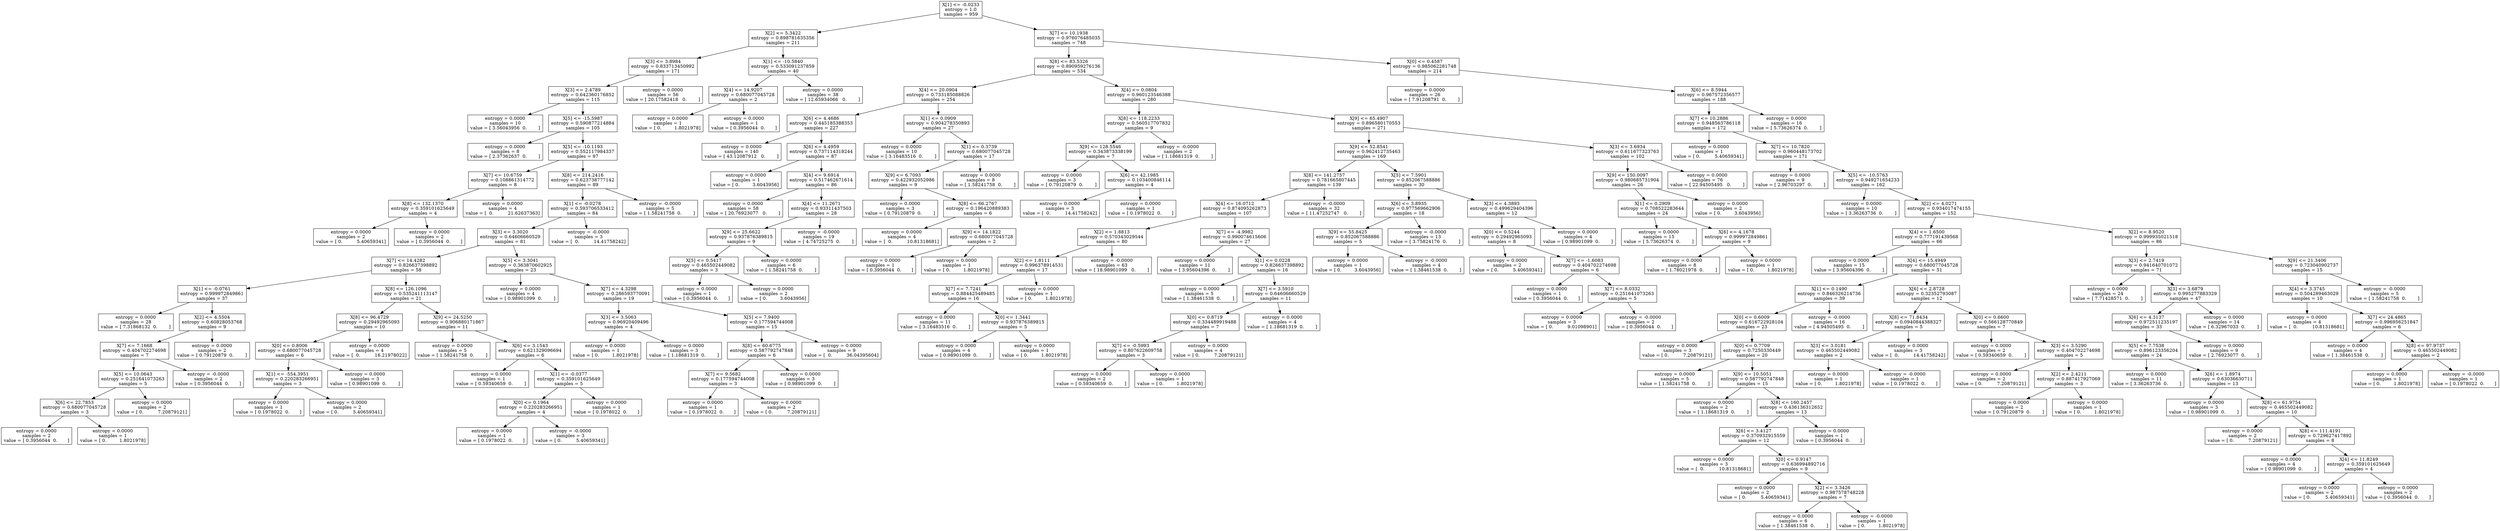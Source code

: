 digraph Tree {
0 [label="X[1] <= -0.0233\nentropy = 1.0\nsamples = 959", shape="box"] ;
1 [label="X[2] <= 5.3422\nentropy = 0.898781635356\nsamples = 211", shape="box"] ;
0 -> 1 ;
2 [label="X[3] <= 3.8984\nentropy = 0.833713450992\nsamples = 171", shape="box"] ;
1 -> 2 ;
3 [label="X[3] <= 2.4789\nentropy = 0.642360176852\nsamples = 115", shape="box"] ;
2 -> 3 ;
4 [label="entropy = 0.0000\nsamples = 10\nvalue = [ 3.56043956  0.        ]", shape="box"] ;
3 -> 4 ;
5 [label="X[5] <= -15.5987\nentropy = 0.590877214884\nsamples = 105", shape="box"] ;
3 -> 5 ;
6 [label="entropy = 0.0000\nsamples = 8\nvalue = [ 2.37362637  0.        ]", shape="box"] ;
5 -> 6 ;
7 [label="X[5] <= -10.1193\nentropy = 0.552117984337\nsamples = 97", shape="box"] ;
5 -> 7 ;
8 [label="X[7] <= 10.6759\nentropy = 0.108861314772\nsamples = 8", shape="box"] ;
7 -> 8 ;
9 [label="X[8] <= 132.1370\nentropy = 0.359101625649\nsamples = 4", shape="box"] ;
8 -> 9 ;
10 [label="entropy = 0.0000\nsamples = 2\nvalue = [ 0.          5.40659341]", shape="box"] ;
9 -> 10 ;
11 [label="entropy = 0.0000\nsamples = 2\nvalue = [ 0.3956044  0.       ]", shape="box"] ;
9 -> 11 ;
12 [label="entropy = 0.0000\nsamples = 4\nvalue = [  0.          21.62637363]", shape="box"] ;
8 -> 12 ;
13 [label="X[8] <= 214.2416\nentropy = 0.623738777142\nsamples = 89", shape="box"] ;
7 -> 13 ;
14 [label="X[1] <= -0.0278\nentropy = 0.593706533412\nsamples = 84", shape="box"] ;
13 -> 14 ;
15 [label="X[3] <= 3.3020\nentropy = 0.64606660529\nsamples = 81", shape="box"] ;
14 -> 15 ;
16 [label="X[7] <= 14.4282\nentropy = 0.826637398892\nsamples = 58", shape="box"] ;
15 -> 16 ;
17 [label="X[1] <= -0.0761\nentropy = 0.999972849861\nsamples = 37", shape="box"] ;
16 -> 17 ;
18 [label="entropy = 0.0000\nsamples = 28\nvalue = [ 7.31868132  0.        ]", shape="box"] ;
17 -> 18 ;
19 [label="X[2] <= 4.5504\nentropy = 0.60828053768\nsamples = 9", shape="box"] ;
17 -> 19 ;
20 [label="X[7] <= 7.1668\nentropy = 0.404702274698\nsamples = 7", shape="box"] ;
19 -> 20 ;
21 [label="X[5] <= 10.0643\nentropy = 0.251641073263\nsamples = 5", shape="box"] ;
20 -> 21 ;
22 [label="X[6] <= 22.7853\nentropy = 0.680077045728\nsamples = 3", shape="box"] ;
21 -> 22 ;
23 [label="entropy = 0.0000\nsamples = 2\nvalue = [ 0.3956044  0.       ]", shape="box"] ;
22 -> 23 ;
24 [label="entropy = 0.0000\nsamples = 1\nvalue = [ 0.         1.8021978]", shape="box"] ;
22 -> 24 ;
25 [label="entropy = 0.0000\nsamples = 2\nvalue = [ 0.          7.20879121]", shape="box"] ;
21 -> 25 ;
26 [label="entropy = -0.0000\nsamples = 2\nvalue = [ 0.3956044  0.       ]", shape="box"] ;
20 -> 26 ;
27 [label="entropy = 0.0000\nsamples = 2\nvalue = [ 0.79120879  0.        ]", shape="box"] ;
19 -> 27 ;
28 [label="X[8] <= 126.1096\nentropy = 0.535241113147\nsamples = 21", shape="box"] ;
16 -> 28 ;
29 [label="X[8] <= 96.4729\nentropy = 0.29492965093\nsamples = 10", shape="box"] ;
28 -> 29 ;
30 [label="X[0] <= 0.8006\nentropy = 0.680077045728\nsamples = 6", shape="box"] ;
29 -> 30 ;
31 [label="X[1] <= -554.3951\nentropy = 0.220283266951\nsamples = 3", shape="box"] ;
30 -> 31 ;
32 [label="entropy = 0.0000\nsamples = 1\nvalue = [ 0.1978022  0.       ]", shape="box"] ;
31 -> 32 ;
33 [label="entropy = 0.0000\nsamples = 2\nvalue = [ 0.          5.40659341]", shape="box"] ;
31 -> 33 ;
34 [label="entropy = 0.0000\nsamples = 3\nvalue = [ 0.98901099  0.        ]", shape="box"] ;
30 -> 34 ;
35 [label="entropy = 0.0000\nsamples = 4\nvalue = [  0.          16.21978022]", shape="box"] ;
29 -> 35 ;
36 [label="X[9] <= 24.5250\nentropy = 0.906880171867\nsamples = 11", shape="box"] ;
28 -> 36 ;
37 [label="entropy = 0.0000\nsamples = 5\nvalue = [ 1.58241758  0.        ]", shape="box"] ;
36 -> 37 ;
38 [label="X[6] <= 3.1543\nentropy = 0.621329096694\nsamples = 6", shape="box"] ;
36 -> 38 ;
39 [label="entropy = 0.0000\nsamples = 1\nvalue = [ 0.59340659  0.        ]", shape="box"] ;
38 -> 39 ;
40 [label="X[1] <= -0.0377\nentropy = 0.359101625649\nsamples = 5", shape="box"] ;
38 -> 40 ;
41 [label="X[0] <= 0.1964\nentropy = 0.220283266951\nsamples = 4", shape="box"] ;
40 -> 41 ;
42 [label="entropy = 0.0000\nsamples = 1\nvalue = [ 0.1978022  0.       ]", shape="box"] ;
41 -> 42 ;
43 [label="entropy = -0.0000\nsamples = 3\nvalue = [ 0.          5.40659341]", shape="box"] ;
41 -> 43 ;
44 [label="entropy = 0.0000\nsamples = 1\nvalue = [ 0.1978022  0.       ]", shape="box"] ;
40 -> 44 ;
45 [label="X[5] <= 3.3041\nentropy = 0.363870602925\nsamples = 23", shape="box"] ;
15 -> 45 ;
46 [label="entropy = 0.0000\nsamples = 4\nvalue = [ 0.98901099  0.        ]", shape="box"] ;
45 -> 46 ;
47 [label="X[7] <= 4.3298\nentropy = 0.286593770091\nsamples = 19", shape="box"] ;
45 -> 47 ;
48 [label="X[3] <= 3.5063\nentropy = 0.96920409496\nsamples = 4", shape="box"] ;
47 -> 48 ;
49 [label="entropy = 0.0000\nsamples = 1\nvalue = [ 0.         1.8021978]", shape="box"] ;
48 -> 49 ;
50 [label="entropy = 0.0000\nsamples = 3\nvalue = [ 1.18681319  0.        ]", shape="box"] ;
48 -> 50 ;
51 [label="X[5] <= 7.9400\nentropy = 0.177594744008\nsamples = 15", shape="box"] ;
47 -> 51 ;
52 [label="X[8] <= 60.6775\nentropy = 0.587792747848\nsamples = 6", shape="box"] ;
51 -> 52 ;
53 [label="X[7] <= 9.5682\nentropy = 0.177594744008\nsamples = 3", shape="box"] ;
52 -> 53 ;
54 [label="entropy = 0.0000\nsamples = 1\nvalue = [ 0.1978022  0.       ]", shape="box"] ;
53 -> 54 ;
55 [label="entropy = 0.0000\nsamples = 2\nvalue = [ 0.          7.20879121]", shape="box"] ;
53 -> 55 ;
56 [label="entropy = 0.0000\nsamples = 3\nvalue = [ 0.98901099  0.        ]", shape="box"] ;
52 -> 56 ;
57 [label="entropy = 0.0000\nsamples = 9\nvalue = [  0.          36.04395604]", shape="box"] ;
51 -> 57 ;
58 [label="entropy = -0.0000\nsamples = 3\nvalue = [  0.          14.41758242]", shape="box"] ;
14 -> 58 ;
59 [label="entropy = -0.0000\nsamples = 5\nvalue = [ 1.58241758  0.        ]", shape="box"] ;
13 -> 59 ;
60 [label="entropy = 0.0000\nsamples = 56\nvalue = [ 20.17582418   0.        ]", shape="box"] ;
2 -> 60 ;
61 [label="X[1] <= -10.5840\nentropy = 0.533091237859\nsamples = 40", shape="box"] ;
1 -> 61 ;
62 [label="X[4] <= 14.9207\nentropy = 0.680077045728\nsamples = 2", shape="box"] ;
61 -> 62 ;
63 [label="entropy = 0.0000\nsamples = 1\nvalue = [ 0.         1.8021978]", shape="box"] ;
62 -> 63 ;
64 [label="entropy = 0.0000\nsamples = 1\nvalue = [ 0.3956044  0.       ]", shape="box"] ;
62 -> 64 ;
65 [label="entropy = 0.0000\nsamples = 38\nvalue = [ 12.65934066   0.        ]", shape="box"] ;
61 -> 65 ;
66 [label="X[7] <= 10.1938\nentropy = 0.976076485035\nsamples = 748", shape="box"] ;
0 -> 66 ;
67 [label="X[8] <= 83.5326\nentropy = 0.890959276136\nsamples = 534", shape="box"] ;
66 -> 67 ;
68 [label="X[4] <= 20.0904\nentropy = 0.733185088826\nsamples = 254", shape="box"] ;
67 -> 68 ;
69 [label="X[6] <= 4.4686\nentropy = 0.445185388353\nsamples = 227", shape="box"] ;
68 -> 69 ;
70 [label="entropy = 0.0000\nsamples = 140\nvalue = [ 43.12087912   0.        ]", shape="box"] ;
69 -> 70 ;
71 [label="X[6] <= 4.4959\nentropy = 0.737114318244\nsamples = 87", shape="box"] ;
69 -> 71 ;
72 [label="entropy = 0.0000\nsamples = 1\nvalue = [ 0.         3.6043956]", shape="box"] ;
71 -> 72 ;
73 [label="X[4] <= 9.6914\nentropy = 0.517462671614\nsamples = 86", shape="box"] ;
71 -> 73 ;
74 [label="entropy = 0.0000\nsamples = 58\nvalue = [ 20.76923077   0.        ]", shape="box"] ;
73 -> 74 ;
75 [label="X[4] <= 11.2671\nentropy = 0.93311437503\nsamples = 28", shape="box"] ;
73 -> 75 ;
76 [label="X[9] <= 25.6622\nentropy = 0.937876389815\nsamples = 9", shape="box"] ;
75 -> 76 ;
77 [label="X[5] <= 0.5417\nentropy = 0.465502449082\nsamples = 3", shape="box"] ;
76 -> 77 ;
78 [label="entropy = 0.0000\nsamples = 1\nvalue = [ 0.3956044  0.       ]", shape="box"] ;
77 -> 78 ;
79 [label="entropy = 0.0000\nsamples = 2\nvalue = [ 0.         3.6043956]", shape="box"] ;
77 -> 79 ;
80 [label="entropy = 0.0000\nsamples = 6\nvalue = [ 1.58241758  0.        ]", shape="box"] ;
76 -> 80 ;
81 [label="entropy = -0.0000\nsamples = 19\nvalue = [ 4.74725275  0.        ]", shape="box"] ;
75 -> 81 ;
82 [label="X[1] <= 0.0909\nentropy = 0.904278350893\nsamples = 27", shape="box"] ;
68 -> 82 ;
83 [label="entropy = 0.0000\nsamples = 10\nvalue = [ 3.16483516  0.        ]", shape="box"] ;
82 -> 83 ;
84 [label="X[1] <= 0.3739\nentropy = 0.680077045728\nsamples = 17", shape="box"] ;
82 -> 84 ;
85 [label="X[9] <= 6.7093\nentropy = 0.422932052986\nsamples = 9", shape="box"] ;
84 -> 85 ;
86 [label="entropy = 0.0000\nsamples = 3\nvalue = [ 0.79120879  0.        ]", shape="box"] ;
85 -> 86 ;
87 [label="X[8] <= 66.2767\nentropy = 0.196420889383\nsamples = 6", shape="box"] ;
85 -> 87 ;
88 [label="entropy = 0.0000\nsamples = 4\nvalue = [  0.          10.81318681]", shape="box"] ;
87 -> 88 ;
89 [label="X[9] <= 14.1822\nentropy = 0.680077045728\nsamples = 2", shape="box"] ;
87 -> 89 ;
90 [label="entropy = 0.0000\nsamples = 1\nvalue = [ 0.3956044  0.       ]", shape="box"] ;
89 -> 90 ;
91 [label="entropy = 0.0000\nsamples = 1\nvalue = [ 0.         1.8021978]", shape="box"] ;
89 -> 91 ;
92 [label="entropy = 0.0000\nsamples = 8\nvalue = [ 1.58241758  0.        ]", shape="box"] ;
84 -> 92 ;
93 [label="X[4] <= 0.0804\nentropy = 0.960123546388\nsamples = 280", shape="box"] ;
67 -> 93 ;
94 [label="X[8] <= 118.2233\nentropy = 0.560517707832\nsamples = 9", shape="box"] ;
93 -> 94 ;
95 [label="X[9] <= 128.5546\nentropy = 0.343873338199\nsamples = 7", shape="box"] ;
94 -> 95 ;
96 [label="entropy = 0.0000\nsamples = 3\nvalue = [ 0.79120879  0.        ]", shape="box"] ;
95 -> 96 ;
97 [label="X[6] <= 42.1985\nentropy = 0.103400846114\nsamples = 4", shape="box"] ;
95 -> 97 ;
98 [label="entropy = 0.0000\nsamples = 3\nvalue = [  0.          14.41758242]", shape="box"] ;
97 -> 98 ;
99 [label="entropy = 0.0000\nsamples = 1\nvalue = [ 0.1978022  0.       ]", shape="box"] ;
97 -> 99 ;
100 [label="entropy = -0.0000\nsamples = 2\nvalue = [ 1.18681319  0.        ]", shape="box"] ;
94 -> 100 ;
101 [label="X[9] <= 65.4907\nentropy = 0.896580170553\nsamples = 271", shape="box"] ;
93 -> 101 ;
102 [label="X[9] <= 52.8541\nentropy = 0.962412735463\nsamples = 169", shape="box"] ;
101 -> 102 ;
103 [label="X[8] <= 141.2757\nentropy = 0.781665807445\nsamples = 139", shape="box"] ;
102 -> 103 ;
104 [label="X[4] <= 16.0712\nentropy = 0.874095262873\nsamples = 107", shape="box"] ;
103 -> 104 ;
105 [label="X[2] <= 1.8813\nentropy = 0.570343029544\nsamples = 80", shape="box"] ;
104 -> 105 ;
106 [label="X[2] <= 1.8111\nentropy = 0.996378914531\nsamples = 17", shape="box"] ;
105 -> 106 ;
107 [label="X[7] <= 7.7241\nentropy = 0.884425489485\nsamples = 16", shape="box"] ;
106 -> 107 ;
108 [label="entropy = 0.0000\nsamples = 11\nvalue = [ 3.16483516  0.        ]", shape="box"] ;
107 -> 108 ;
109 [label="X[0] <= 1.3441\nentropy = 0.937876389815\nsamples = 5", shape="box"] ;
107 -> 109 ;
110 [label="entropy = 0.0000\nsamples = 4\nvalue = [ 0.98901099  0.        ]", shape="box"] ;
109 -> 110 ;
111 [label="entropy = 0.0000\nsamples = 1\nvalue = [ 0.         1.8021978]", shape="box"] ;
109 -> 111 ;
112 [label="entropy = 0.0000\nsamples = 1\nvalue = [ 0.         1.8021978]", shape="box"] ;
106 -> 112 ;
113 [label="entropy = -0.0000\nsamples = 63\nvalue = [ 18.98901099   0.        ]", shape="box"] ;
105 -> 113 ;
114 [label="X[7] <= -4.9982\nentropy = 0.990074615606\nsamples = 27", shape="box"] ;
104 -> 114 ;
115 [label="entropy = 0.0000\nsamples = 11\nvalue = [ 3.95604396  0.        ]", shape="box"] ;
114 -> 115 ;
116 [label="X[1] <= 0.0228\nentropy = 0.826637398892\nsamples = 16", shape="box"] ;
114 -> 116 ;
117 [label="entropy = 0.0000\nsamples = 5\nvalue = [ 1.38461538  0.        ]", shape="box"] ;
116 -> 117 ;
118 [label="X[7] <= 3.5910\nentropy = 0.64606660529\nsamples = 11", shape="box"] ;
116 -> 118 ;
119 [label="X[0] <= 0.8719\nentropy = 0.334489919488\nsamples = 7", shape="box"] ;
118 -> 119 ;
120 [label="X[7] <= -0.5993\nentropy = 0.807622609758\nsamples = 3", shape="box"] ;
119 -> 120 ;
121 [label="entropy = 0.0000\nsamples = 2\nvalue = [ 0.59340659  0.        ]", shape="box"] ;
120 -> 121 ;
122 [label="entropy = 0.0000\nsamples = 1\nvalue = [ 0.         1.8021978]", shape="box"] ;
120 -> 122 ;
123 [label="entropy = 0.0000\nsamples = 4\nvalue = [ 0.          7.20879121]", shape="box"] ;
119 -> 123 ;
124 [label="entropy = 0.0000\nsamples = 4\nvalue = [ 1.18681319  0.        ]", shape="box"] ;
118 -> 124 ;
125 [label="entropy = -0.0000\nsamples = 32\nvalue = [ 11.47252747   0.        ]", shape="box"] ;
103 -> 125 ;
126 [label="X[5] <= 7.5901\nentropy = 0.852067588886\nsamples = 30", shape="box"] ;
102 -> 126 ;
127 [label="X[6] <= 3.8935\nentropy = 0.977569662906\nsamples = 18", shape="box"] ;
126 -> 127 ;
128 [label="X[9] <= 55.8425\nentropy = 0.852067588886\nsamples = 5", shape="box"] ;
127 -> 128 ;
129 [label="entropy = 0.0000\nsamples = 1\nvalue = [ 0.         3.6043956]", shape="box"] ;
128 -> 129 ;
130 [label="entropy = -0.0000\nsamples = 4\nvalue = [ 1.38461538  0.        ]", shape="box"] ;
128 -> 130 ;
131 [label="entropy = -0.0000\nsamples = 13\nvalue = [ 3.75824176  0.        ]", shape="box"] ;
127 -> 131 ;
132 [label="X[3] <= 4.3893\nentropy = 0.499629404396\nsamples = 12", shape="box"] ;
126 -> 132 ;
133 [label="X[0] <= 0.5244\nentropy = 0.29492965093\nsamples = 8", shape="box"] ;
132 -> 133 ;
134 [label="entropy = 0.0000\nsamples = 2\nvalue = [ 0.          5.40659341]", shape="box"] ;
133 -> 134 ;
135 [label="X[7] <= -1.6083\nentropy = 0.404702274698\nsamples = 6", shape="box"] ;
133 -> 135 ;
136 [label="entropy = 0.0000\nsamples = 1\nvalue = [ 0.3956044  0.       ]", shape="box"] ;
135 -> 136 ;
137 [label="X[7] <= 8.0332\nentropy = 0.251641073263\nsamples = 5", shape="box"] ;
135 -> 137 ;
138 [label="entropy = 0.0000\nsamples = 3\nvalue = [ 0.          9.01098901]", shape="box"] ;
137 -> 138 ;
139 [label="entropy = -0.0000\nsamples = 2\nvalue = [ 0.3956044  0.       ]", shape="box"] ;
137 -> 139 ;
140 [label="entropy = 0.0000\nsamples = 4\nvalue = [ 0.98901099  0.        ]", shape="box"] ;
132 -> 140 ;
141 [label="X[3] <= 3.6934\nentropy = 0.611677323763\nsamples = 102", shape="box"] ;
101 -> 141 ;
142 [label="X[9] <= 150.0097\nentropy = 0.980685731904\nsamples = 26", shape="box"] ;
141 -> 142 ;
143 [label="X[1] <= 0.2909\nentropy = 0.708522283644\nsamples = 24", shape="box"] ;
142 -> 143 ;
144 [label="entropy = 0.0000\nsamples = 15\nvalue = [ 5.73626374  0.        ]", shape="box"] ;
143 -> 144 ;
145 [label="X[6] <= 4.1678\nentropy = 0.999972849861\nsamples = 9", shape="box"] ;
143 -> 145 ;
146 [label="entropy = 0.0000\nsamples = 8\nvalue = [ 1.78021978  0.        ]", shape="box"] ;
145 -> 146 ;
147 [label="entropy = 0.0000\nsamples = 1\nvalue = [ 0.         1.8021978]", shape="box"] ;
145 -> 147 ;
148 [label="entropy = 0.0000\nsamples = 2\nvalue = [ 0.         3.6043956]", shape="box"] ;
142 -> 148 ;
149 [label="entropy = 0.0000\nsamples = 76\nvalue = [ 22.94505495   0.        ]", shape="box"] ;
141 -> 149 ;
150 [label="X[0] <= 0.4587\nentropy = 0.985062281748\nsamples = 214", shape="box"] ;
66 -> 150 ;
151 [label="entropy = 0.0000\nsamples = 26\nvalue = [ 7.91208791  0.        ]", shape="box"] ;
150 -> 151 ;
152 [label="X[6] <= 8.5944\nentropy = 0.967572356577\nsamples = 188", shape="box"] ;
150 -> 152 ;
153 [label="X[7] <= 10.2886\nentropy = 0.948563786118\nsamples = 172", shape="box"] ;
152 -> 153 ;
154 [label="entropy = 0.0000\nsamples = 1\nvalue = [ 0.          5.40659341]", shape="box"] ;
153 -> 154 ;
155 [label="X[7] <= 10.7820\nentropy = 0.960448173702\nsamples = 171", shape="box"] ;
153 -> 155 ;
156 [label="entropy = 0.0000\nsamples = 9\nvalue = [ 2.96703297  0.        ]", shape="box"] ;
155 -> 156 ;
157 [label="X[5] <= -10.5763\nentropy = 0.949271654233\nsamples = 162", shape="box"] ;
155 -> 157 ;
158 [label="entropy = 0.0000\nsamples = 10\nvalue = [ 3.36263736  0.        ]", shape="box"] ;
157 -> 158 ;
159 [label="X[2] <= 4.0271\nentropy = 0.934017474155\nsamples = 152", shape="box"] ;
157 -> 159 ;
160 [label="X[4] <= 1.6500\nentropy = 0.777191439568\nsamples = 66", shape="box"] ;
159 -> 160 ;
161 [label="entropy = 0.0000\nsamples = 15\nvalue = [ 3.95604396  0.        ]", shape="box"] ;
160 -> 161 ;
162 [label="X[4] <= 15.4949\nentropy = 0.680077045728\nsamples = 51", shape="box"] ;
160 -> 162 ;
163 [label="X[1] <= 0.1490\nentropy = 0.846326214736\nsamples = 39", shape="box"] ;
162 -> 163 ;
164 [label="X[0] <= 0.6009\nentropy = 0.616722928104\nsamples = 23", shape="box"] ;
163 -> 164 ;
165 [label="entropy = 0.0000\nsamples = 3\nvalue = [ 0.          7.20879121]", shape="box"] ;
164 -> 165 ;
166 [label="X[0] <= 0.7709\nentropy = 0.7250330449\nsamples = 20", shape="box"] ;
164 -> 166 ;
167 [label="entropy = 0.0000\nsamples = 5\nvalue = [ 1.58241758  0.        ]", shape="box"] ;
166 -> 167 ;
168 [label="X[9] <= 10.5051\nentropy = 0.587792747848\nsamples = 15", shape="box"] ;
166 -> 168 ;
169 [label="entropy = 0.0000\nsamples = 2\nvalue = [ 1.18681319  0.        ]", shape="box"] ;
168 -> 169 ;
170 [label="X[8] <= 160.2457\nentropy = 0.436136312652\nsamples = 13", shape="box"] ;
168 -> 170 ;
171 [label="X[6] <= 3.4127\nentropy = 0.370932915559\nsamples = 12", shape="box"] ;
170 -> 171 ;
172 [label="entropy = 0.0000\nsamples = 3\nvalue = [  0.          10.81318681]", shape="box"] ;
171 -> 172 ;
173 [label="X[0] <= 0.9147\nentropy = 0.636994892716\nsamples = 9", shape="box"] ;
171 -> 173 ;
174 [label="entropy = 0.0000\nsamples = 2\nvalue = [ 0.          5.40659341]", shape="box"] ;
173 -> 174 ;
175 [label="X[2] <= 3.3426\nentropy = 0.987578748228\nsamples = 7", shape="box"] ;
173 -> 175 ;
176 [label="entropy = 0.0000\nsamples = 6\nvalue = [ 1.38461538  0.        ]", shape="box"] ;
175 -> 176 ;
177 [label="entropy = -0.0000\nsamples = 1\nvalue = [ 0.         1.8021978]", shape="box"] ;
175 -> 177 ;
178 [label="entropy = 0.0000\nsamples = 1\nvalue = [ 0.3956044  0.       ]", shape="box"] ;
170 -> 178 ;
179 [label="entropy = -0.0000\nsamples = 16\nvalue = [ 4.94505495  0.        ]", shape="box"] ;
163 -> 179 ;
180 [label="X[6] <= 2.8728\nentropy = 0.32352793087\nsamples = 12", shape="box"] ;
162 -> 180 ;
181 [label="X[8] <= 71.8434\nentropy = 0.0940844388327\nsamples = 5", shape="box"] ;
180 -> 181 ;
182 [label="X[3] <= 3.0181\nentropy = 0.465502449082\nsamples = 2", shape="box"] ;
181 -> 182 ;
183 [label="entropy = 0.0000\nsamples = 1\nvalue = [ 0.         1.8021978]", shape="box"] ;
182 -> 183 ;
184 [label="entropy = -0.0000\nsamples = 1\nvalue = [ 0.1978022  0.       ]", shape="box"] ;
182 -> 184 ;
185 [label="entropy = 0.0000\nsamples = 3\nvalue = [  0.          14.41758242]", shape="box"] ;
181 -> 185 ;
186 [label="X[0] <= 0.6600\nentropy = 0.566128770849\nsamples = 7", shape="box"] ;
180 -> 186 ;
187 [label="entropy = 0.0000\nsamples = 2\nvalue = [ 0.59340659  0.        ]", shape="box"] ;
186 -> 187 ;
188 [label="X[3] <= 3.5290\nentropy = 0.404702274698\nsamples = 5", shape="box"] ;
186 -> 188 ;
189 [label="entropy = 0.0000\nsamples = 2\nvalue = [ 0.          7.20879121]", shape="box"] ;
188 -> 189 ;
190 [label="X[2] <= 2.4211\nentropy = 0.887417927069\nsamples = 3", shape="box"] ;
188 -> 190 ;
191 [label="entropy = 0.0000\nsamples = 2\nvalue = [ 0.79120879  0.        ]", shape="box"] ;
190 -> 191 ;
192 [label="entropy = 0.0000\nsamples = 1\nvalue = [ 0.         1.8021978]", shape="box"] ;
190 -> 192 ;
193 [label="X[2] <= 8.9520\nentropy = 0.999935021518\nsamples = 86", shape="box"] ;
159 -> 193 ;
194 [label="X[3] <= 2.7419\nentropy = 0.941640701072\nsamples = 71", shape="box"] ;
193 -> 194 ;
195 [label="entropy = 0.0000\nsamples = 24\nvalue = [ 7.71428571  0.        ]", shape="box"] ;
194 -> 195 ;
196 [label="X[3] <= 3.6879\nentropy = 0.995277883329\nsamples = 47", shape="box"] ;
194 -> 196 ;
197 [label="X[6] <= 4.3137\nentropy = 0.972511235197\nsamples = 33", shape="box"] ;
196 -> 197 ;
198 [label="X[5] <= 7.7538\nentropy = 0.896123356204\nsamples = 24", shape="box"] ;
197 -> 198 ;
199 [label="entropy = 0.0000\nsamples = 11\nvalue = [ 3.36263736  0.        ]", shape="box"] ;
198 -> 199 ;
200 [label="X[6] <= 1.8974\nentropy = 0.63036630711\nsamples = 13", shape="box"] ;
198 -> 200 ;
201 [label="entropy = 0.0000\nsamples = 3\nvalue = [ 0.98901099  0.        ]", shape="box"] ;
200 -> 201 ;
202 [label="X[8] <= 61.9754\nentropy = 0.465502449082\nsamples = 10", shape="box"] ;
200 -> 202 ;
203 [label="entropy = 0.0000\nsamples = 2\nvalue = [ 0.          7.20879121]", shape="box"] ;
202 -> 203 ;
204 [label="X[8] <= 111.4191\nentropy = 0.729627417892\nsamples = 8", shape="box"] ;
202 -> 204 ;
205 [label="entropy = 0.0000\nsamples = 4\nvalue = [ 0.98901099  0.        ]", shape="box"] ;
204 -> 205 ;
206 [label="X[4] <= 11.8249\nentropy = 0.359101625649\nsamples = 4", shape="box"] ;
204 -> 206 ;
207 [label="entropy = 0.0000\nsamples = 2\nvalue = [ 0.          5.40659341]", shape="box"] ;
206 -> 207 ;
208 [label="entropy = 0.0000\nsamples = 2\nvalue = [ 0.3956044  0.       ]", shape="box"] ;
206 -> 208 ;
209 [label="entropy = 0.0000\nsamples = 9\nvalue = [ 2.76923077  0.        ]", shape="box"] ;
197 -> 209 ;
210 [label="entropy = 0.0000\nsamples = 14\nvalue = [ 6.32967033  0.        ]", shape="box"] ;
196 -> 210 ;
211 [label="X[9] <= 21.3406\nentropy = 0.723040902737\nsamples = 15", shape="box"] ;
193 -> 211 ;
212 [label="X[4] <= 3.3745\nentropy = 0.504289463029\nsamples = 10", shape="box"] ;
211 -> 212 ;
213 [label="entropy = 0.0000\nsamples = 4\nvalue = [  0.          10.81318681]", shape="box"] ;
212 -> 213 ;
214 [label="X[7] <= 24.4865\nentropy = 0.996956251847\nsamples = 6", shape="box"] ;
212 -> 214 ;
215 [label="entropy = 0.0000\nsamples = 4\nvalue = [ 1.38461538  0.        ]", shape="box"] ;
214 -> 215 ;
216 [label="X[8] <= 97.9737\nentropy = 0.465502449082\nsamples = 2", shape="box"] ;
214 -> 216 ;
217 [label="entropy = 0.0000\nsamples = 1\nvalue = [ 0.         1.8021978]", shape="box"] ;
216 -> 217 ;
218 [label="entropy = -0.0000\nsamples = 1\nvalue = [ 0.1978022  0.       ]", shape="box"] ;
216 -> 218 ;
219 [label="entropy = -0.0000\nsamples = 5\nvalue = [ 1.58241758  0.        ]", shape="box"] ;
211 -> 219 ;
220 [label="entropy = 0.0000\nsamples = 16\nvalue = [ 5.73626374  0.        ]", shape="box"] ;
152 -> 220 ;
}
